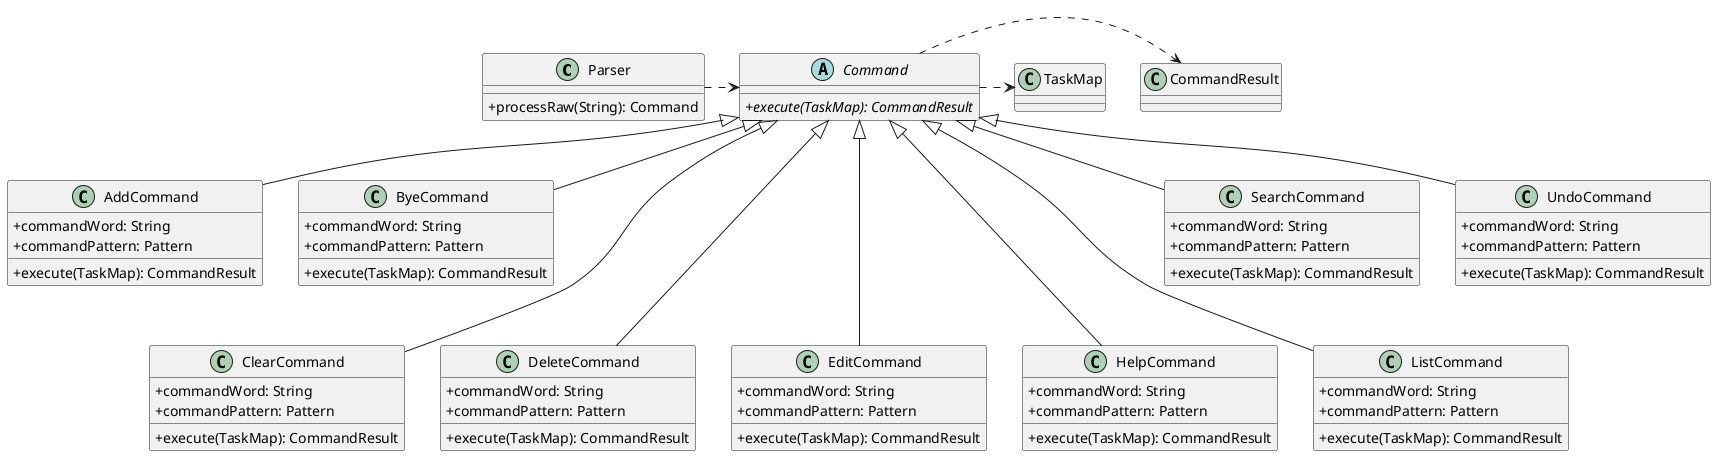 @startuml

skinparam classAttributeIconSize 0

class Parser {
    +{method} processRaw(String): Command
}
abstract class Command {
    +{abstract}{method} execute(TaskMap): CommandResult
}
class AddCommand {
    +{field} commandWord: String
    +{field} commandPattern: Pattern
    +{method} execute(TaskMap): CommandResult
}
class ByeCommand {
    +{field} commandWord: String
    +{field} commandPattern: Pattern
    +{method} execute(TaskMap): CommandResult
}
class ClearCommand {
    +{field} commandWord: String
    +{field} commandPattern: Pattern
    +{method} execute(TaskMap): CommandResult
}
class DeleteCommand {
    +{field} commandWord: String
    +{field} commandPattern: Pattern
    +{method} execute(TaskMap): CommandResult
}
class EditCommand {
    +{field} commandWord: String
    +{field} commandPattern: Pattern
    +{method} execute(TaskMap): CommandResult
}
class HelpCommand {
    +{field} commandWord: String
    +{field} commandPattern: Pattern
    +{method} execute(TaskMap): CommandResult
}
class ListCommand {
    +{field} commandWord: String
    +{field} commandPattern: Pattern
    +{method} execute(TaskMap): CommandResult
}
class SearchCommand {
    +{field} commandWord: String
    +{field} commandPattern: Pattern
    +{method} execute(TaskMap): CommandResult
}

class UndoCommand {
    +{field} commandWord: String
    +{field} commandPattern: Pattern
    +{method} execute(TaskMap): CommandResult
}

class CommandResult

Command -[dashed]> CommandResult
Command -[dashed]> TaskMap
Parser -[dashed]> Command

Command <|-- AddCommand
Command <|-- ByeCommand
Command <|--- ClearCommand
Command <|--- DeleteCommand
Command <|--- EditCommand
Command <|--- HelpCommand
Command <|--- ListCommand
Command <|-- SearchCommand
Command <|-- UndoCommand
@enduml